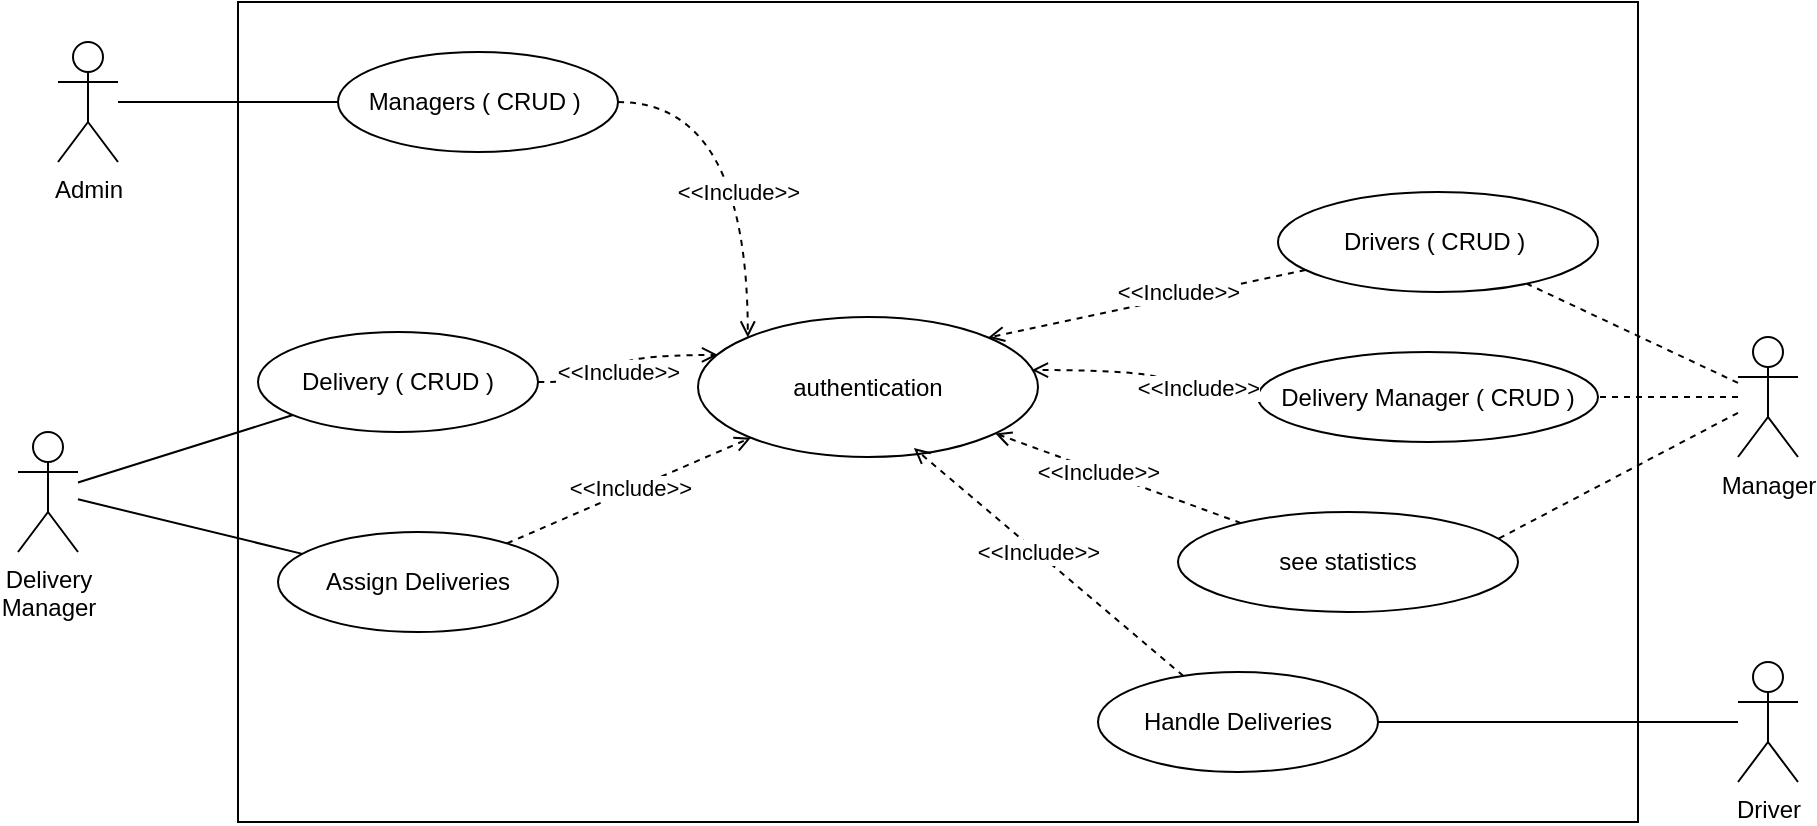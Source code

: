 <mxfile version="13.9.9" type="device"><diagram id="zeCT9XyEFr7ugNv1YqT9" name="Page-1"><mxGraphModel dx="1086" dy="816" grid="1" gridSize="10" guides="1" tooltips="1" connect="1" arrows="1" fold="1" page="1" pageScale="1" pageWidth="850" pageHeight="1100" math="0" shadow="0"><root><mxCell id="0"/><mxCell id="1" parent="0"/><mxCell id="Z4dcnXA6OSZm4ZBYnYbl-111" value="" style="rounded=0;whiteSpace=wrap;html=1;fillColor=none;" parent="1" vertex="1"><mxGeometry x="180" y="150" width="700" height="410" as="geometry"/></mxCell><mxCell id="Z4dcnXA6OSZm4ZBYnYbl-112" value="authentication" style="ellipse;whiteSpace=wrap;html=1;" parent="1" vertex="1"><mxGeometry x="410" y="307.5" width="170" height="70" as="geometry"/></mxCell><mxCell id="Z4dcnXA6OSZm4ZBYnYbl-113" style="rounded=0;orthogonalLoop=1;jettySize=auto;html=1;endArrow=none;endFill=0;" parent="1" source="Z4dcnXA6OSZm4ZBYnYbl-114" target="Z4dcnXA6OSZm4ZBYnYbl-121" edge="1"><mxGeometry relative="1" as="geometry"/></mxCell><mxCell id="Z4dcnXA6OSZm4ZBYnYbl-114" value="Driver" style="shape=umlActor;verticalLabelPosition=bottom;verticalAlign=top;html=1;outlineConnect=0;" parent="1" vertex="1"><mxGeometry x="930" y="480" width="30" height="60" as="geometry"/></mxCell><mxCell id="Z4dcnXA6OSZm4ZBYnYbl-115" style="rounded=0;orthogonalLoop=1;jettySize=auto;html=1;dashed=1;endArrow=open;endFill=0;edgeStyle=orthogonalEdgeStyle;curved=1;entryX=0.059;entryY=0.271;entryDx=0;entryDy=0;entryPerimeter=0;" parent="1" source="Z4dcnXA6OSZm4ZBYnYbl-116" target="Z4dcnXA6OSZm4ZBYnYbl-112" edge="1"><mxGeometry relative="1" as="geometry"/></mxCell><mxCell id="Z4dcnXA6OSZm4ZBYnYbl-116" value="Delivery ( CRUD )" style="ellipse;whiteSpace=wrap;html=1;" parent="1" vertex="1"><mxGeometry x="190" y="315" width="140" height="50" as="geometry"/></mxCell><mxCell id="Z4dcnXA6OSZm4ZBYnYbl-117" style="rounded=0;orthogonalLoop=1;jettySize=auto;html=1;endArrow=none;endFill=0;" parent="1" source="Z4dcnXA6OSZm4ZBYnYbl-119" target="Z4dcnXA6OSZm4ZBYnYbl-116" edge="1"><mxGeometry relative="1" as="geometry"/></mxCell><mxCell id="Z4dcnXA6OSZm4ZBYnYbl-118" style="edgeStyle=none;rounded=0;orthogonalLoop=1;jettySize=auto;html=1;endArrow=none;endFill=0;" parent="1" source="Z4dcnXA6OSZm4ZBYnYbl-119" target="Z4dcnXA6OSZm4ZBYnYbl-136" edge="1"><mxGeometry relative="1" as="geometry"/></mxCell><mxCell id="Z4dcnXA6OSZm4ZBYnYbl-119" value="Delivery &lt;br&gt;Manager" style="shape=umlActor;verticalLabelPosition=bottom;verticalAlign=top;html=1;outlineConnect=0;" parent="1" vertex="1"><mxGeometry x="70" y="365" width="30" height="60" as="geometry"/></mxCell><mxCell id="Z4dcnXA6OSZm4ZBYnYbl-120" style="edgeStyle=none;rounded=0;orthogonalLoop=1;jettySize=auto;html=1;dashed=1;endArrow=open;endFill=0;entryX=0.635;entryY=0.936;entryDx=0;entryDy=0;entryPerimeter=0;" parent="1" source="Z4dcnXA6OSZm4ZBYnYbl-121" target="Z4dcnXA6OSZm4ZBYnYbl-112" edge="1"><mxGeometry relative="1" as="geometry"/></mxCell><mxCell id="Z4dcnXA6OSZm4ZBYnYbl-121" value="Handle Deliveries" style="ellipse;whiteSpace=wrap;html=1;" parent="1" vertex="1"><mxGeometry x="610" y="485" width="140" height="50" as="geometry"/></mxCell><mxCell id="Z4dcnXA6OSZm4ZBYnYbl-122" value="&amp;lt;&amp;lt;Include&amp;gt;&amp;gt;" style="edgeLabel;html=1;align=center;verticalAlign=middle;resizable=0;points=[];" parent="1" vertex="1" connectable="0"><mxGeometry x="370.0" y="335.004" as="geometry"/></mxCell><mxCell id="Z4dcnXA6OSZm4ZBYnYbl-123" style="edgeStyle=none;rounded=0;orthogonalLoop=1;jettySize=auto;html=1;dashed=1;endArrow=none;endFill=0;" parent="1" source="Z4dcnXA6OSZm4ZBYnYbl-126" target="Z4dcnXA6OSZm4ZBYnYbl-128" edge="1"><mxGeometry relative="1" as="geometry"/></mxCell><mxCell id="Z4dcnXA6OSZm4ZBYnYbl-124" style="edgeStyle=none;rounded=0;orthogonalLoop=1;jettySize=auto;html=1;dashed=1;endArrow=none;endFill=0;" parent="1" source="Z4dcnXA6OSZm4ZBYnYbl-126" target="Z4dcnXA6OSZm4ZBYnYbl-130" edge="1"><mxGeometry relative="1" as="geometry"/></mxCell><mxCell id="Z4dcnXA6OSZm4ZBYnYbl-125" style="edgeStyle=none;rounded=0;orthogonalLoop=1;jettySize=auto;html=1;entryX=0.924;entryY=0.3;entryDx=0;entryDy=0;entryPerimeter=0;dashed=1;endArrow=none;endFill=0;" parent="1" source="Z4dcnXA6OSZm4ZBYnYbl-126" target="Z4dcnXA6OSZm4ZBYnYbl-132" edge="1"><mxGeometry relative="1" as="geometry"/></mxCell><mxCell id="Z4dcnXA6OSZm4ZBYnYbl-126" value="Manager" style="shape=umlActor;verticalLabelPosition=bottom;verticalAlign=top;html=1;outlineConnect=0;" parent="1" vertex="1"><mxGeometry x="930" y="317.5" width="30" height="60" as="geometry"/></mxCell><mxCell id="Z4dcnXA6OSZm4ZBYnYbl-127" style="rounded=0;orthogonalLoop=1;jettySize=auto;html=1;dashed=1;endArrow=open;endFill=0;entryX=1;entryY=0;entryDx=0;entryDy=0;" parent="1" source="Z4dcnXA6OSZm4ZBYnYbl-128" target="Z4dcnXA6OSZm4ZBYnYbl-112" edge="1"><mxGeometry relative="1" as="geometry"/></mxCell><mxCell id="Z4dcnXA6OSZm4ZBYnYbl-128" value="Drivers ( CRUD )&amp;nbsp;" style="ellipse;whiteSpace=wrap;html=1;" parent="1" vertex="1"><mxGeometry x="700" y="245" width="160" height="50" as="geometry"/></mxCell><mxCell id="Z4dcnXA6OSZm4ZBYnYbl-129" style="rounded=0;orthogonalLoop=1;jettySize=auto;html=1;dashed=1;endArrow=open;endFill=0;entryX=0.982;entryY=0.379;entryDx=0;entryDy=0;entryPerimeter=0;edgeStyle=orthogonalEdgeStyle;curved=1;" parent="1" source="Z4dcnXA6OSZm4ZBYnYbl-130" target="Z4dcnXA6OSZm4ZBYnYbl-112" edge="1"><mxGeometry relative="1" as="geometry"><mxPoint x="590" y="340" as="targetPoint"/><Array as="points"><mxPoint x="645" y="348"/><mxPoint x="645" y="334"/></Array></mxGeometry></mxCell><mxCell id="Z4dcnXA6OSZm4ZBYnYbl-130" value="Delivery Manager ( CRUD )" style="ellipse;whiteSpace=wrap;html=1;" parent="1" vertex="1"><mxGeometry x="690" y="325" width="170" height="45" as="geometry"/></mxCell><mxCell id="Z4dcnXA6OSZm4ZBYnYbl-131" style="edgeStyle=none;rounded=0;orthogonalLoop=1;jettySize=auto;html=1;dashed=1;endArrow=open;endFill=0;" parent="1" source="Z4dcnXA6OSZm4ZBYnYbl-132" target="Z4dcnXA6OSZm4ZBYnYbl-112" edge="1"><mxGeometry relative="1" as="geometry"/></mxCell><mxCell id="Z4dcnXA6OSZm4ZBYnYbl-132" value="see statistics" style="ellipse;whiteSpace=wrap;html=1;" parent="1" vertex="1"><mxGeometry x="650" y="405" width="170" height="50" as="geometry"/></mxCell><mxCell id="Z4dcnXA6OSZm4ZBYnYbl-133" value="&amp;lt;&amp;lt;Include&amp;gt;&amp;gt;" style="edgeLabel;html=1;align=center;verticalAlign=middle;resizable=0;points=[];" parent="1" vertex="1" connectable="0"><mxGeometry x="610.0" y="385.004" as="geometry"/></mxCell><mxCell id="Z4dcnXA6OSZm4ZBYnYbl-134" value="&amp;lt;&amp;lt;Include&amp;gt;&amp;gt;" style="edgeLabel;html=1;align=center;verticalAlign=middle;resizable=0;points=[];" parent="1" vertex="1" connectable="0"><mxGeometry x="580.0" y="425.004" as="geometry"/></mxCell><mxCell id="Z4dcnXA6OSZm4ZBYnYbl-135" style="rounded=0;orthogonalLoop=1;jettySize=auto;html=1;endArrow=open;endFill=0;dashed=1;" parent="1" source="Z4dcnXA6OSZm4ZBYnYbl-136" target="Z4dcnXA6OSZm4ZBYnYbl-112" edge="1"><mxGeometry relative="1" as="geometry"/></mxCell><mxCell id="Z4dcnXA6OSZm4ZBYnYbl-136" value="Assign Deliveries" style="ellipse;whiteSpace=wrap;html=1;" parent="1" vertex="1"><mxGeometry x="200" y="415" width="140" height="50" as="geometry"/></mxCell><mxCell id="Z4dcnXA6OSZm4ZBYnYbl-137" value="&amp;lt;&amp;lt;Include&amp;gt;&amp;gt;" style="edgeLabel;html=1;align=center;verticalAlign=middle;resizable=0;points=[];" parent="1" vertex="1" connectable="0"><mxGeometry x="360.0" y="395.004" as="geometry"><mxPoint x="16" y="-2" as="offset"/></mxGeometry></mxCell><mxCell id="Z4dcnXA6OSZm4ZBYnYbl-138" value="&amp;lt;&amp;lt;Include&amp;gt;&amp;gt;" style="edgeLabel;html=1;align=center;verticalAlign=middle;resizable=0;points=[];" parent="1" vertex="1" connectable="0"><mxGeometry x="660.0" y="342.504" as="geometry"/></mxCell><mxCell id="Z4dcnXA6OSZm4ZBYnYbl-139" value="&amp;lt;&amp;lt;Include&amp;gt;&amp;gt;" style="edgeLabel;html=1;align=center;verticalAlign=middle;resizable=0;points=[];" parent="1" vertex="1" connectable="0"><mxGeometry x="650.0" y="295.004" as="geometry"/></mxCell><mxCell id="Z4dcnXA6OSZm4ZBYnYbl-140" style="edgeStyle=orthogonalEdgeStyle;curved=1;rounded=0;orthogonalLoop=1;jettySize=auto;html=1;entryX=0;entryY=0;entryDx=0;entryDy=0;endArrow=open;endFill=0;dashed=1;" parent="1" source="Z4dcnXA6OSZm4ZBYnYbl-141" target="Z4dcnXA6OSZm4ZBYnYbl-112" edge="1"><mxGeometry relative="1" as="geometry"/></mxCell><mxCell id="Z4dcnXA6OSZm4ZBYnYbl-141" value="Managers ( CRUD )&amp;nbsp;" style="ellipse;whiteSpace=wrap;html=1;" parent="1" vertex="1"><mxGeometry x="230" y="175" width="140" height="50" as="geometry"/></mxCell><mxCell id="Z4dcnXA6OSZm4ZBYnYbl-142" style="rounded=0;orthogonalLoop=1;jettySize=auto;html=1;endArrow=none;endFill=0;" parent="1" source="Z4dcnXA6OSZm4ZBYnYbl-143" target="Z4dcnXA6OSZm4ZBYnYbl-141" edge="1"><mxGeometry relative="1" as="geometry"/></mxCell><mxCell id="Z4dcnXA6OSZm4ZBYnYbl-143" value="Admin" style="shape=umlActor;verticalLabelPosition=bottom;verticalAlign=top;html=1;outlineConnect=0;" parent="1" vertex="1"><mxGeometry x="90" y="170" width="30" height="60" as="geometry"/></mxCell><mxCell id="Z4dcnXA6OSZm4ZBYnYbl-144" value="&amp;lt;&amp;lt;Include&amp;gt;&amp;gt;" style="edgeLabel;html=1;align=center;verticalAlign=middle;resizable=0;points=[];" parent="1" vertex="1" connectable="0"><mxGeometry x="430.0" y="245.004" as="geometry"/></mxCell></root></mxGraphModel></diagram></mxfile>